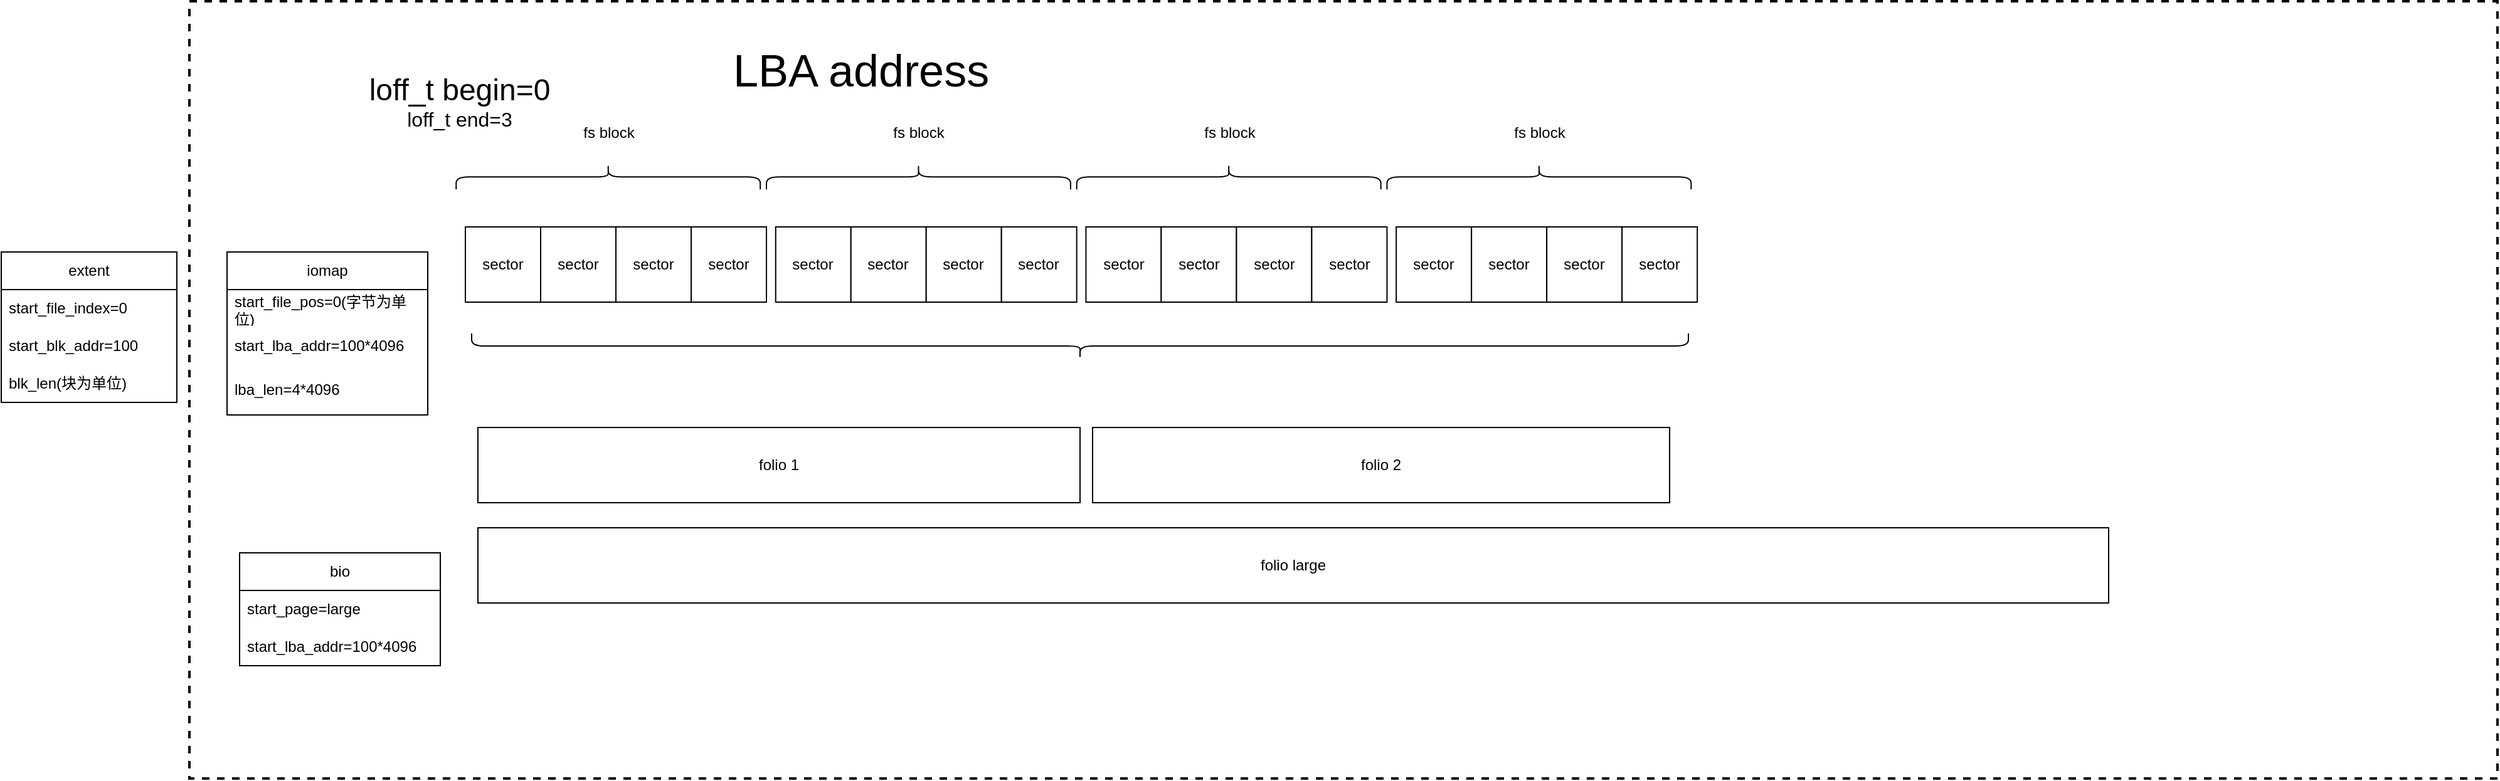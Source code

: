 <mxfile>
    <diagram id="9pJPRTiIaJBGKaxeQWGr" name="Page-1">
        <mxGraphModel dx="2014" dy="1566" grid="1" gridSize="10" guides="1" tooltips="1" connect="1" arrows="1" fold="1" page="1" pageScale="1" pageWidth="850" pageHeight="1100" math="0" shadow="0">
            <root>
                <mxCell id="0"/>
                <mxCell id="1" parent="0"/>
                <mxCell id="33" value="" style="rounded=0;whiteSpace=wrap;html=1;fillStyle=solid;fillColor=default;dashed=1;fontSize=35;strokeWidth=2;" vertex="1" parent="1">
                    <mxGeometry x="-130" y="-40" width="1840" height="620" as="geometry"/>
                </mxCell>
                <mxCell id="16" value="" style="group" vertex="1" connectable="0" parent="1">
                    <mxGeometry x="330.005" y="50" width="247.355" height="150" as="geometry"/>
                </mxCell>
                <mxCell id="17" value="" style="shape=curlyBracket;whiteSpace=wrap;html=1;rounded=1;labelPosition=left;verticalLabelPosition=middle;align=right;verticalAlign=middle;rotation=90;" vertex="1" parent="16">
                    <mxGeometry x="111.225" y="-71.13" width="20" height="242.45" as="geometry"/>
                </mxCell>
                <mxCell id="18" value="fs block" style="text;html=1;align=center;verticalAlign=middle;resizable=0;points=[];autosize=1;strokeColor=none;fillColor=none;" vertex="1" parent="16">
                    <mxGeometry x="91.225" width="60" height="30" as="geometry"/>
                </mxCell>
                <mxCell id="19" value="" style="group" vertex="1" connectable="0" parent="16">
                    <mxGeometry x="7.355" y="90" width="240" height="60" as="geometry"/>
                </mxCell>
                <mxCell id="20" value="sector" style="rounded=0;whiteSpace=wrap;html=1;" vertex="1" parent="19">
                    <mxGeometry width="60" height="60" as="geometry"/>
                </mxCell>
                <mxCell id="21" value="sector" style="rounded=0;whiteSpace=wrap;html=1;" vertex="1" parent="19">
                    <mxGeometry x="60" width="60" height="60" as="geometry"/>
                </mxCell>
                <mxCell id="22" value="sector" style="rounded=0;whiteSpace=wrap;html=1;" vertex="1" parent="19">
                    <mxGeometry x="120" width="60" height="60" as="geometry"/>
                </mxCell>
                <mxCell id="23" value="sector" style="rounded=0;whiteSpace=wrap;html=1;" vertex="1" parent="19">
                    <mxGeometry x="180" width="60" height="60" as="geometry"/>
                </mxCell>
                <mxCell id="15" value="" style="group" vertex="1" connectable="0" parent="1">
                    <mxGeometry x="82.645" y="50" width="247.355" height="150" as="geometry"/>
                </mxCell>
                <mxCell id="7" value="" style="shape=curlyBracket;whiteSpace=wrap;html=1;rounded=1;labelPosition=left;verticalLabelPosition=middle;align=right;verticalAlign=middle;rotation=90;" vertex="1" parent="15">
                    <mxGeometry x="111.225" y="-71.13" width="20" height="242.45" as="geometry"/>
                </mxCell>
                <mxCell id="8" value="fs block" style="text;html=1;align=center;verticalAlign=middle;resizable=0;points=[];autosize=1;strokeColor=none;fillColor=none;" vertex="1" parent="15">
                    <mxGeometry x="91.225" width="60" height="30" as="geometry"/>
                </mxCell>
                <mxCell id="9" value="" style="group" vertex="1" connectable="0" parent="15">
                    <mxGeometry x="7.355" y="90" width="240" height="60" as="geometry"/>
                </mxCell>
                <mxCell id="2" value="sector" style="rounded=0;whiteSpace=wrap;html=1;" vertex="1" parent="9">
                    <mxGeometry width="60" height="60" as="geometry"/>
                </mxCell>
                <mxCell id="3" value="sector" style="rounded=0;whiteSpace=wrap;html=1;" vertex="1" parent="9">
                    <mxGeometry x="60" width="60" height="60" as="geometry"/>
                </mxCell>
                <mxCell id="4" value="sector" style="rounded=0;whiteSpace=wrap;html=1;" vertex="1" parent="9">
                    <mxGeometry x="120" width="60" height="60" as="geometry"/>
                </mxCell>
                <mxCell id="5" value="sector" style="rounded=0;whiteSpace=wrap;html=1;" vertex="1" parent="9">
                    <mxGeometry x="180" width="60" height="60" as="geometry"/>
                </mxCell>
                <mxCell id="24" value="" style="group" vertex="1" connectable="0" parent="1">
                    <mxGeometry x="577.365" y="50" width="247.355" height="150" as="geometry"/>
                </mxCell>
                <mxCell id="25" value="" style="shape=curlyBracket;whiteSpace=wrap;html=1;rounded=1;labelPosition=left;verticalLabelPosition=middle;align=right;verticalAlign=middle;rotation=90;" vertex="1" parent="24">
                    <mxGeometry x="111.225" y="-71.13" width="20" height="242.45" as="geometry"/>
                </mxCell>
                <mxCell id="26" value="fs block" style="text;html=1;align=center;verticalAlign=middle;resizable=0;points=[];autosize=1;strokeColor=none;fillColor=none;" vertex="1" parent="24">
                    <mxGeometry x="91.225" width="60" height="30" as="geometry"/>
                </mxCell>
                <mxCell id="27" value="" style="group" vertex="1" connectable="0" parent="24">
                    <mxGeometry x="7.355" y="90" width="240" height="60" as="geometry"/>
                </mxCell>
                <mxCell id="28" value="sector" style="rounded=0;whiteSpace=wrap;html=1;" vertex="1" parent="27">
                    <mxGeometry width="60" height="60" as="geometry"/>
                </mxCell>
                <mxCell id="29" value="sector" style="rounded=0;whiteSpace=wrap;html=1;" vertex="1" parent="27">
                    <mxGeometry x="60" width="60" height="60" as="geometry"/>
                </mxCell>
                <mxCell id="30" value="sector" style="rounded=0;whiteSpace=wrap;html=1;" vertex="1" parent="27">
                    <mxGeometry x="120" width="60" height="60" as="geometry"/>
                </mxCell>
                <mxCell id="31" value="sector" style="rounded=0;whiteSpace=wrap;html=1;" vertex="1" parent="27">
                    <mxGeometry x="180" width="60" height="60" as="geometry"/>
                </mxCell>
                <mxCell id="43" value="&lt;font style=&quot;font-size: 36px;&quot;&gt;LBA address&lt;/font&gt;" style="text;html=1;align=center;verticalAlign=middle;resizable=0;points=[];autosize=1;strokeColor=none;fillColor=none;" vertex="1" parent="1">
                    <mxGeometry x="290" y="-15" width="230" height="60" as="geometry"/>
                </mxCell>
                <mxCell id="44" value="" style="group" vertex="1" connectable="0" parent="1">
                    <mxGeometry x="824.725" y="50" width="247.355" height="150" as="geometry"/>
                </mxCell>
                <mxCell id="45" value="" style="shape=curlyBracket;whiteSpace=wrap;html=1;rounded=1;labelPosition=left;verticalLabelPosition=middle;align=right;verticalAlign=middle;rotation=90;" vertex="1" parent="44">
                    <mxGeometry x="111.225" y="-71.13" width="20" height="242.45" as="geometry"/>
                </mxCell>
                <mxCell id="46" value="fs block" style="text;html=1;align=center;verticalAlign=middle;resizable=0;points=[];autosize=1;strokeColor=none;fillColor=none;" vertex="1" parent="44">
                    <mxGeometry x="91.225" width="60" height="30" as="geometry"/>
                </mxCell>
                <mxCell id="47" value="" style="group" vertex="1" connectable="0" parent="44">
                    <mxGeometry x="7.355" y="90" width="240" height="60" as="geometry"/>
                </mxCell>
                <mxCell id="48" value="sector" style="rounded=0;whiteSpace=wrap;html=1;" vertex="1" parent="47">
                    <mxGeometry width="60" height="60" as="geometry"/>
                </mxCell>
                <mxCell id="49" value="sector" style="rounded=0;whiteSpace=wrap;html=1;" vertex="1" parent="47">
                    <mxGeometry x="60" width="60" height="60" as="geometry"/>
                </mxCell>
                <mxCell id="50" value="sector" style="rounded=0;whiteSpace=wrap;html=1;" vertex="1" parent="47">
                    <mxGeometry x="120" width="60" height="60" as="geometry"/>
                </mxCell>
                <mxCell id="51" value="sector" style="rounded=0;whiteSpace=wrap;html=1;" vertex="1" parent="47">
                    <mxGeometry x="180" width="60" height="60" as="geometry"/>
                </mxCell>
                <mxCell id="55" value="&lt;font style=&quot;font-size: 24px;&quot;&gt;loff_t begin=0&lt;/font&gt;&lt;div&gt;&lt;font size=&quot;3&quot;&gt;loff_t end=3&lt;/font&gt;&lt;/div&gt;" style="text;html=1;align=center;verticalAlign=middle;resizable=0;points=[];autosize=1;strokeColor=none;fillColor=none;" vertex="1" parent="1">
                    <mxGeometry y="10" width="170" height="60" as="geometry"/>
                </mxCell>
                <mxCell id="56" value="" style="shape=curlyBracket;whiteSpace=wrap;html=1;rounded=1;flipH=1;labelPosition=right;verticalLabelPosition=middle;align=left;verticalAlign=middle;rotation=90;" vertex="1" parent="1">
                    <mxGeometry x="570" y="-250" width="20" height="970" as="geometry"/>
                </mxCell>
                <mxCell id="58" value="folio 1" style="rounded=0;whiteSpace=wrap;html=1;" vertex="1" parent="1">
                    <mxGeometry x="100" y="300" width="480" height="60" as="geometry"/>
                </mxCell>
                <mxCell id="59" value="folio 2" style="rounded=0;whiteSpace=wrap;html=1;" vertex="1" parent="1">
                    <mxGeometry x="590" y="300" width="460" height="60" as="geometry"/>
                </mxCell>
                <mxCell id="60" value="extent" style="swimlane;fontStyle=0;childLayout=stackLayout;horizontal=1;startSize=30;horizontalStack=0;resizeParent=1;resizeParentMax=0;resizeLast=0;collapsible=1;marginBottom=0;whiteSpace=wrap;html=1;" vertex="1" parent="1">
                    <mxGeometry x="-280" y="160" width="140" height="120" as="geometry"/>
                </mxCell>
                <mxCell id="61" value="start_file_index=0" style="text;strokeColor=none;fillColor=none;align=left;verticalAlign=middle;spacingLeft=4;spacingRight=4;overflow=hidden;points=[[0,0.5],[1,0.5]];portConstraint=eastwest;rotatable=0;whiteSpace=wrap;html=1;" vertex="1" parent="60">
                    <mxGeometry y="30" width="140" height="30" as="geometry"/>
                </mxCell>
                <mxCell id="62" value="start_blk_addr=100" style="text;strokeColor=none;fillColor=none;align=left;verticalAlign=middle;spacingLeft=4;spacingRight=4;overflow=hidden;points=[[0,0.5],[1,0.5]];portConstraint=eastwest;rotatable=0;whiteSpace=wrap;html=1;" vertex="1" parent="60">
                    <mxGeometry y="60" width="140" height="30" as="geometry"/>
                </mxCell>
                <mxCell id="63" value="blk_len(块为单位)" style="text;strokeColor=none;fillColor=none;align=left;verticalAlign=middle;spacingLeft=4;spacingRight=4;overflow=hidden;points=[[0,0.5],[1,0.5]];portConstraint=eastwest;rotatable=0;whiteSpace=wrap;html=1;" vertex="1" parent="60">
                    <mxGeometry y="90" width="140" height="30" as="geometry"/>
                </mxCell>
                <mxCell id="66" value="folio large" style="rounded=0;whiteSpace=wrap;html=1;" vertex="1" parent="1">
                    <mxGeometry x="100" y="380" width="1300" height="60" as="geometry"/>
                </mxCell>
                <mxCell id="67" value="iomap" style="swimlane;fontStyle=0;childLayout=stackLayout;horizontal=1;startSize=30;horizontalStack=0;resizeParent=1;resizeParentMax=0;resizeLast=0;collapsible=1;marginBottom=0;whiteSpace=wrap;html=1;" vertex="1" parent="1">
                    <mxGeometry x="-100" y="160" width="160" height="130" as="geometry"/>
                </mxCell>
                <mxCell id="68" value="start_file_pos=0(字节为单位)" style="text;strokeColor=none;fillColor=none;align=left;verticalAlign=middle;spacingLeft=4;spacingRight=4;overflow=hidden;points=[[0,0.5],[1,0.5]];portConstraint=eastwest;rotatable=0;whiteSpace=wrap;html=1;" vertex="1" parent="67">
                    <mxGeometry y="30" width="160" height="30" as="geometry"/>
                </mxCell>
                <mxCell id="69" value="start_lba_addr=100*4096" style="text;strokeColor=none;fillColor=none;align=left;verticalAlign=middle;spacingLeft=4;spacingRight=4;overflow=hidden;points=[[0,0.5],[1,0.5]];portConstraint=eastwest;rotatable=0;whiteSpace=wrap;html=1;" vertex="1" parent="67">
                    <mxGeometry y="60" width="160" height="30" as="geometry"/>
                </mxCell>
                <mxCell id="70" value="lba_len=4*4096" style="text;strokeColor=none;fillColor=none;align=left;verticalAlign=middle;spacingLeft=4;spacingRight=4;overflow=hidden;points=[[0,0.5],[1,0.5]];portConstraint=eastwest;rotatable=0;whiteSpace=wrap;html=1;" vertex="1" parent="67">
                    <mxGeometry y="90" width="160" height="40" as="geometry"/>
                </mxCell>
                <mxCell id="71" value="bio" style="swimlane;fontStyle=0;childLayout=stackLayout;horizontal=1;startSize=30;horizontalStack=0;resizeParent=1;resizeParentMax=0;resizeLast=0;collapsible=1;marginBottom=0;whiteSpace=wrap;html=1;" vertex="1" parent="1">
                    <mxGeometry x="-90" y="400" width="160" height="90" as="geometry"/>
                </mxCell>
                <mxCell id="72" value="start_page=large" style="text;strokeColor=none;fillColor=none;align=left;verticalAlign=middle;spacingLeft=4;spacingRight=4;overflow=hidden;points=[[0,0.5],[1,0.5]];portConstraint=eastwest;rotatable=0;whiteSpace=wrap;html=1;" vertex="1" parent="71">
                    <mxGeometry y="30" width="160" height="30" as="geometry"/>
                </mxCell>
                <mxCell id="73" value="start_lba_addr=100*4096" style="text;strokeColor=none;fillColor=none;align=left;verticalAlign=middle;spacingLeft=4;spacingRight=4;overflow=hidden;points=[[0,0.5],[1,0.5]];portConstraint=eastwest;rotatable=0;whiteSpace=wrap;html=1;" vertex="1" parent="71">
                    <mxGeometry y="60" width="160" height="30" as="geometry"/>
                </mxCell>
            </root>
        </mxGraphModel>
    </diagram>
</mxfile>